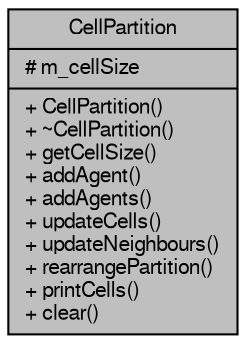 digraph "CellPartition"
{
  edge [fontname="FreeSans",fontsize="10",labelfontname="FreeSans",labelfontsize="10"];
  node [fontname="FreeSans",fontsize="10",shape=record];
  Node1 [label="{CellPartition\n|# m_cellSize\l|+ CellPartition()\l+ ~CellPartition()\l+ getCellSize()\l+ addAgent()\l+ addAgents()\l+ updateCells()\l+ updateNeighbours()\l+ rearrangePartition()\l+ printCells()\l+ clear()\l}",height=0.2,width=0.4,color="black", fillcolor="grey75", style="filled" fontcolor="black"];
}
